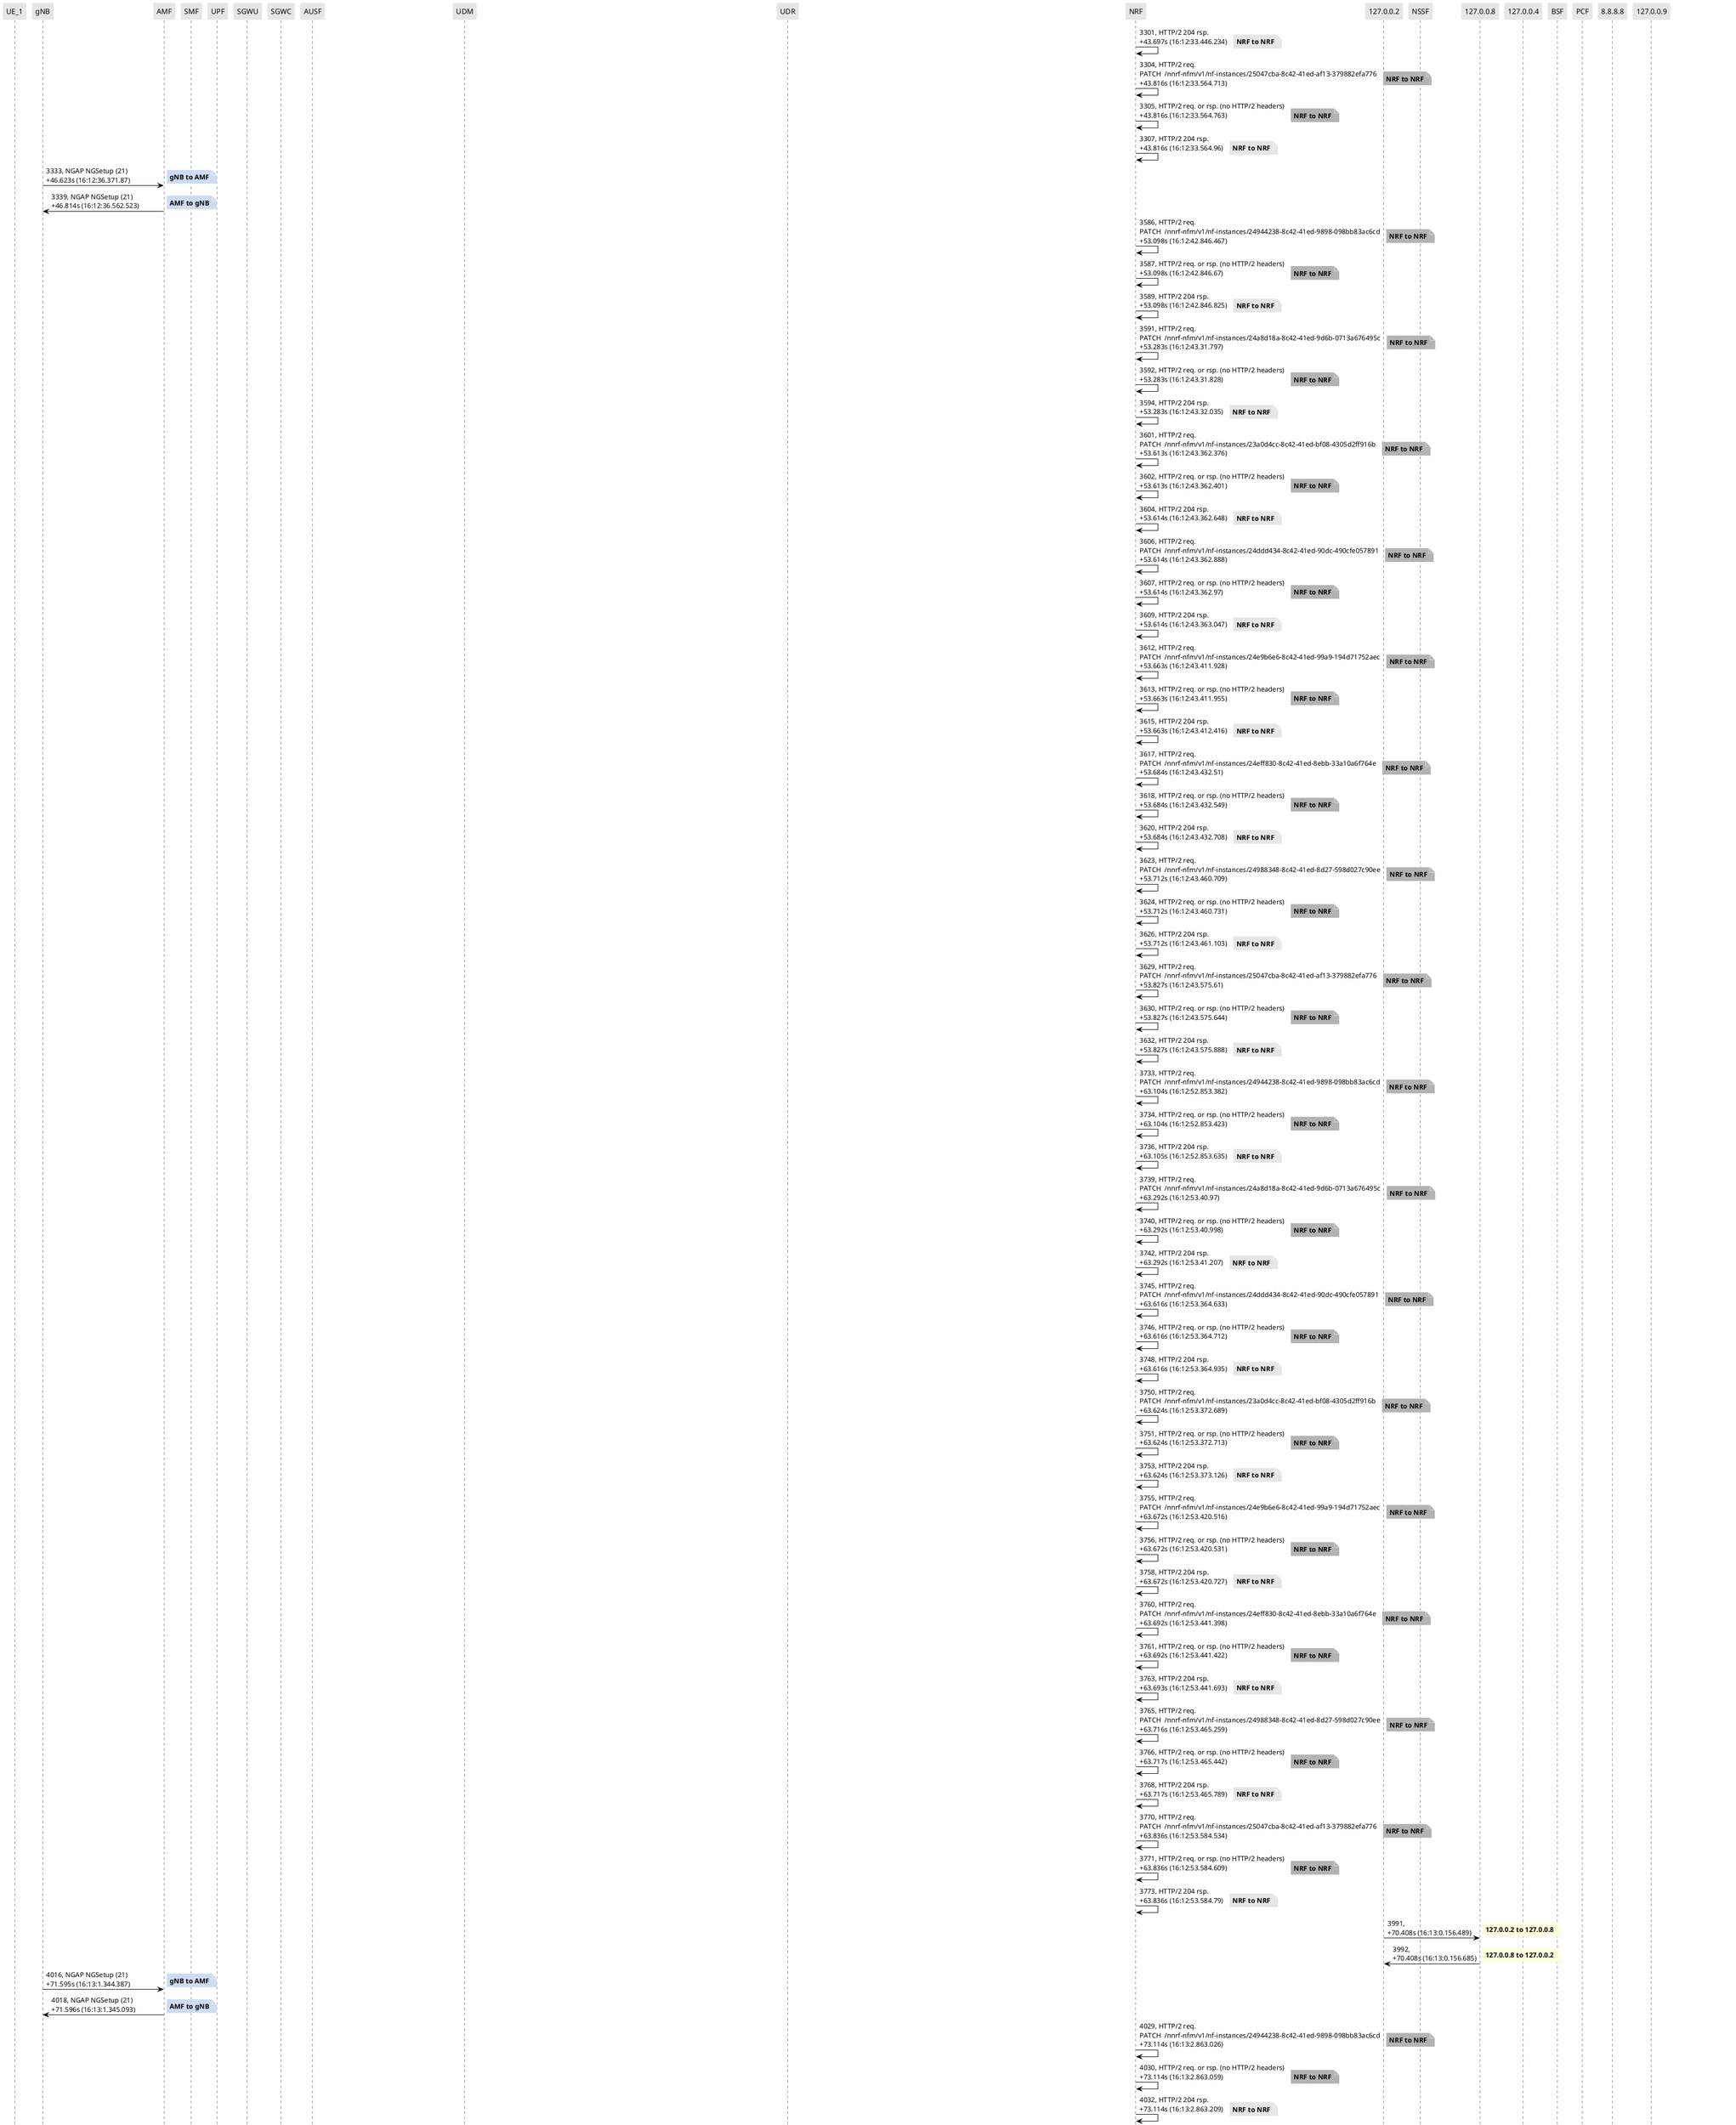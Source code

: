 @startuml
skinparam shadowing false
skinparam NoteBorderColor white
skinparam sequence {
    ArrowColor black
    LifeLineBorderColor black
    LifeLineBackgroundColor black
    ParticipantBorderColor white
    ParticipantBackgroundColor #e6e6e6
}
participant "UE_1"
participant "gNB"
participant "AMF"
participant "SMF"
participant "UPF"
participant "SGWU"
participant "SGWC"
participant "AUSF"
participant "UDM"
participant "UDR"
participant "NRF"
participant "127.0.0.2"
participant "NSSF"
participant "127.0.0.8"
participant "127.0.0.4"
participant "BSF"
participant "PCF"
participant "8.8.8.8"
participant "127.0.0.9"

"NRF" -> "NRF": 3301, HTTP/2 204 rsp.\n+43.697s (16:12:33.446.234)

note right #e6e6e6
**NRF to NRF**
end note

"NRF" -> "NRF": 3304, HTTP/2 req.\nPATCH  /nnrf-nfm/v1/nf-instances/25047cba-8c42-41ed-af13-379882efa776\n+43.816s (16:12:33.564.713)

note right #b3b3b3
**NRF to NRF**
end note

"NRF" -> "NRF": 3305, HTTP/2 req. or rsp. (no HTTP/2 headers)\n+43.816s (16:12:33.564.763)

note right #b3b3b3
**NRF to NRF**
end note

"NRF" -> "NRF": 3307, HTTP/2 204 rsp.\n+43.816s (16:12:33.564.96)

note right #e6e6e6
**NRF to NRF**
end note

"gNB" -> "AMF": 3333, NGAP NGSetup (21)\n+46.623s (16:12:36.371.87)

note right #CDDCF3
**gNB to AMF**
end note

"AMF" -> "gNB": 3339, NGAP NGSetup (21)\n+46.814s (16:12:36.562.523)

note right #CDDCF3
**AMF to gNB**
end note

"NRF" -> "NRF": 3586, HTTP/2 req.\nPATCH  /nnrf-nfm/v1/nf-instances/24944238-8c42-41ed-9898-098bb83ac6cd\n+53.098s (16:12:42.846.467)

note right #b3b3b3
**NRF to NRF**
end note

"NRF" -> "NRF": 3587, HTTP/2 req. or rsp. (no HTTP/2 headers)\n+53.098s (16:12:42.846.67)

note right #b3b3b3
**NRF to NRF**
end note

"NRF" -> "NRF": 3589, HTTP/2 204 rsp.\n+53.098s (16:12:42.846.825)

note right #e6e6e6
**NRF to NRF**
end note

"NRF" -> "NRF": 3591, HTTP/2 req.\nPATCH  /nnrf-nfm/v1/nf-instances/24a8d18a-8c42-41ed-9d6b-0713a676495c\n+53.283s (16:12:43.31.797)

note right #b3b3b3
**NRF to NRF**
end note

"NRF" -> "NRF": 3592, HTTP/2 req. or rsp. (no HTTP/2 headers)\n+53.283s (16:12:43.31.828)

note right #b3b3b3
**NRF to NRF**
end note

"NRF" -> "NRF": 3594, HTTP/2 204 rsp.\n+53.283s (16:12:43.32.035)

note right #e6e6e6
**NRF to NRF**
end note

"NRF" -> "NRF": 3601, HTTP/2 req.\nPATCH  /nnrf-nfm/v1/nf-instances/23a0d4cc-8c42-41ed-bf08-4305d2ff916b\n+53.613s (16:12:43.362.376)

note right #b3b3b3
**NRF to NRF**
end note

"NRF" -> "NRF": 3602, HTTP/2 req. or rsp. (no HTTP/2 headers)\n+53.613s (16:12:43.362.401)

note right #b3b3b3
**NRF to NRF**
end note

"NRF" -> "NRF": 3604, HTTP/2 204 rsp.\n+53.614s (16:12:43.362.648)

note right #e6e6e6
**NRF to NRF**
end note

"NRF" -> "NRF": 3606, HTTP/2 req.\nPATCH  /nnrf-nfm/v1/nf-instances/24ddd434-8c42-41ed-90dc-490cfe057891\n+53.614s (16:12:43.362.888)

note right #b3b3b3
**NRF to NRF**
end note

"NRF" -> "NRF": 3607, HTTP/2 req. or rsp. (no HTTP/2 headers)\n+53.614s (16:12:43.362.97)

note right #b3b3b3
**NRF to NRF**
end note

"NRF" -> "NRF": 3609, HTTP/2 204 rsp.\n+53.614s (16:12:43.363.047)

note right #e6e6e6
**NRF to NRF**
end note

"NRF" -> "NRF": 3612, HTTP/2 req.\nPATCH  /nnrf-nfm/v1/nf-instances/24e9b6e6-8c42-41ed-99a9-194d71752aec\n+53.663s (16:12:43.411.928)

note right #b3b3b3
**NRF to NRF**
end note

"NRF" -> "NRF": 3613, HTTP/2 req. or rsp. (no HTTP/2 headers)\n+53.663s (16:12:43.411.955)

note right #b3b3b3
**NRF to NRF**
end note

"NRF" -> "NRF": 3615, HTTP/2 204 rsp.\n+53.663s (16:12:43.412.416)

note right #e6e6e6
**NRF to NRF**
end note

"NRF" -> "NRF": 3617, HTTP/2 req.\nPATCH  /nnrf-nfm/v1/nf-instances/24eff830-8c42-41ed-8ebb-33a10a6f764e\n+53.684s (16:12:43.432.51)

note right #b3b3b3
**NRF to NRF**
end note

"NRF" -> "NRF": 3618, HTTP/2 req. or rsp. (no HTTP/2 headers)\n+53.684s (16:12:43.432.549)

note right #b3b3b3
**NRF to NRF**
end note

"NRF" -> "NRF": 3620, HTTP/2 204 rsp.\n+53.684s (16:12:43.432.708)

note right #e6e6e6
**NRF to NRF**
end note

"NRF" -> "NRF": 3623, HTTP/2 req.\nPATCH  /nnrf-nfm/v1/nf-instances/24988348-8c42-41ed-8d27-598d027c90ee\n+53.712s (16:12:43.460.709)

note right #b3b3b3
**NRF to NRF**
end note

"NRF" -> "NRF": 3624, HTTP/2 req. or rsp. (no HTTP/2 headers)\n+53.712s (16:12:43.460.731)

note right #b3b3b3
**NRF to NRF**
end note

"NRF" -> "NRF": 3626, HTTP/2 204 rsp.\n+53.712s (16:12:43.461.103)

note right #e6e6e6
**NRF to NRF**
end note

"NRF" -> "NRF": 3629, HTTP/2 req.\nPATCH  /nnrf-nfm/v1/nf-instances/25047cba-8c42-41ed-af13-379882efa776\n+53.827s (16:12:43.575.61)

note right #b3b3b3
**NRF to NRF**
end note

"NRF" -> "NRF": 3630, HTTP/2 req. or rsp. (no HTTP/2 headers)\n+53.827s (16:12:43.575.644)

note right #b3b3b3
**NRF to NRF**
end note

"NRF" -> "NRF": 3632, HTTP/2 204 rsp.\n+53.827s (16:12:43.575.888)

note right #e6e6e6
**NRF to NRF**
end note

"NRF" -> "NRF": 3733, HTTP/2 req.\nPATCH  /nnrf-nfm/v1/nf-instances/24944238-8c42-41ed-9898-098bb83ac6cd\n+63.104s (16:12:52.853.382)

note right #b3b3b3
**NRF to NRF**
end note

"NRF" -> "NRF": 3734, HTTP/2 req. or rsp. (no HTTP/2 headers)\n+63.104s (16:12:52.853.423)

note right #b3b3b3
**NRF to NRF**
end note

"NRF" -> "NRF": 3736, HTTP/2 204 rsp.\n+63.105s (16:12:52.853.635)

note right #e6e6e6
**NRF to NRF**
end note

"NRF" -> "NRF": 3739, HTTP/2 req.\nPATCH  /nnrf-nfm/v1/nf-instances/24a8d18a-8c42-41ed-9d6b-0713a676495c\n+63.292s (16:12:53.40.97)

note right #b3b3b3
**NRF to NRF**
end note

"NRF" -> "NRF": 3740, HTTP/2 req. or rsp. (no HTTP/2 headers)\n+63.292s (16:12:53.40.998)

note right #b3b3b3
**NRF to NRF**
end note

"NRF" -> "NRF": 3742, HTTP/2 204 rsp.\n+63.292s (16:12:53.41.207)

note right #e6e6e6
**NRF to NRF**
end note

"NRF" -> "NRF": 3745, HTTP/2 req.\nPATCH  /nnrf-nfm/v1/nf-instances/24ddd434-8c42-41ed-90dc-490cfe057891\n+63.616s (16:12:53.364.633)

note right #b3b3b3
**NRF to NRF**
end note

"NRF" -> "NRF": 3746, HTTP/2 req. or rsp. (no HTTP/2 headers)\n+63.616s (16:12:53.364.712)

note right #b3b3b3
**NRF to NRF**
end note

"NRF" -> "NRF": 3748, HTTP/2 204 rsp.\n+63.616s (16:12:53.364.935)

note right #e6e6e6
**NRF to NRF**
end note

"NRF" -> "NRF": 3750, HTTP/2 req.\nPATCH  /nnrf-nfm/v1/nf-instances/23a0d4cc-8c42-41ed-bf08-4305d2ff916b\n+63.624s (16:12:53.372.689)

note right #b3b3b3
**NRF to NRF**
end note

"NRF" -> "NRF": 3751, HTTP/2 req. or rsp. (no HTTP/2 headers)\n+63.624s (16:12:53.372.713)

note right #b3b3b3
**NRF to NRF**
end note

"NRF" -> "NRF": 3753, HTTP/2 204 rsp.\n+63.624s (16:12:53.373.126)

note right #e6e6e6
**NRF to NRF**
end note

"NRF" -> "NRF": 3755, HTTP/2 req.\nPATCH  /nnrf-nfm/v1/nf-instances/24e9b6e6-8c42-41ed-99a9-194d71752aec\n+63.672s (16:12:53.420.516)

note right #b3b3b3
**NRF to NRF**
end note

"NRF" -> "NRF": 3756, HTTP/2 req. or rsp. (no HTTP/2 headers)\n+63.672s (16:12:53.420.531)

note right #b3b3b3
**NRF to NRF**
end note

"NRF" -> "NRF": 3758, HTTP/2 204 rsp.\n+63.672s (16:12:53.420.727)

note right #e6e6e6
**NRF to NRF**
end note

"NRF" -> "NRF": 3760, HTTP/2 req.\nPATCH  /nnrf-nfm/v1/nf-instances/24eff830-8c42-41ed-8ebb-33a10a6f764e\n+63.692s (16:12:53.441.398)

note right #b3b3b3
**NRF to NRF**
end note

"NRF" -> "NRF": 3761, HTTP/2 req. or rsp. (no HTTP/2 headers)\n+63.692s (16:12:53.441.422)

note right #b3b3b3
**NRF to NRF**
end note

"NRF" -> "NRF": 3763, HTTP/2 204 rsp.\n+63.693s (16:12:53.441.693)

note right #e6e6e6
**NRF to NRF**
end note

"NRF" -> "NRF": 3765, HTTP/2 req.\nPATCH  /nnrf-nfm/v1/nf-instances/24988348-8c42-41ed-8d27-598d027c90ee\n+63.716s (16:12:53.465.259)

note right #b3b3b3
**NRF to NRF**
end note

"NRF" -> "NRF": 3766, HTTP/2 req. or rsp. (no HTTP/2 headers)\n+63.717s (16:12:53.465.442)

note right #b3b3b3
**NRF to NRF**
end note

"NRF" -> "NRF": 3768, HTTP/2 204 rsp.\n+63.717s (16:12:53.465.789)

note right #e6e6e6
**NRF to NRF**
end note

"NRF" -> "NRF": 3770, HTTP/2 req.\nPATCH  /nnrf-nfm/v1/nf-instances/25047cba-8c42-41ed-af13-379882efa776\n+63.836s (16:12:53.584.534)

note right #b3b3b3
**NRF to NRF**
end note

"NRF" -> "NRF": 3771, HTTP/2 req. or rsp. (no HTTP/2 headers)\n+63.836s (16:12:53.584.609)

note right #b3b3b3
**NRF to NRF**
end note

"NRF" -> "NRF": 3773, HTTP/2 204 rsp.\n+63.836s (16:12:53.584.79)

note right #e6e6e6
**NRF to NRF**
end note

"127.0.0.2" -> "127.0.0.8": 3991, \n+70.408s (16:13:0.156.489)

note right
**127.0.0.2 to 127.0.0.8**
end note

"127.0.0.8" -> "127.0.0.2": 3992, \n+70.408s (16:13:0.156.685)

note right
**127.0.0.8 to 127.0.0.2**
end note

"gNB" -> "AMF": 4016, NGAP NGSetup (21)\n+71.595s (16:13:1.344.387)

note right #CDDCF3
**gNB to AMF**
end note

"AMF" -> "gNB": 4018, NGAP NGSetup (21)\n+71.596s (16:13:1.345.093)

note right #CDDCF3
**AMF to gNB**
end note

"NRF" -> "NRF": 4029, HTTP/2 req.\nPATCH  /nnrf-nfm/v1/nf-instances/24944238-8c42-41ed-9898-098bb83ac6cd\n+73.114s (16:13:2.863.026)

note right #b3b3b3
**NRF to NRF**
end note

"NRF" -> "NRF": 4030, HTTP/2 req. or rsp. (no HTTP/2 headers)\n+73.114s (16:13:2.863.059)

note right #b3b3b3
**NRF to NRF**
end note

"NRF" -> "NRF": 4032, HTTP/2 204 rsp.\n+73.114s (16:13:2.863.209)

note right #e6e6e6
**NRF to NRF**
end note

"NRF" -> "NRF": 4034, HTTP/2 req.\nPATCH  /nnrf-nfm/v1/nf-instances/24a8d18a-8c42-41ed-9d6b-0713a676495c\n+73.300s (16:13:3.48.73)

note right #b3b3b3
**NRF to NRF**
end note

"NRF" -> "NRF": 4035, HTTP/2 req. or rsp. (no HTTP/2 headers)\n+73.300s (16:13:3.48.761)

note right #b3b3b3
**NRF to NRF**
end note

"NRF" -> "NRF": 4037, HTTP/2 204 rsp.\n+73.300s (16:13:3.48.904)

note right #e6e6e6
**NRF to NRF**
end note

"NRF" -> "NRF": 4040, HTTP/2 req.\nPATCH  /nnrf-nfm/v1/nf-instances/24ddd434-8c42-41ed-90dc-490cfe057891\n+73.624s (16:13:3.372.923)

note right #b3b3b3
**NRF to NRF**
end note

"NRF" -> "NRF": 4041, HTTP/2 req. or rsp. (no HTTP/2 headers)\n+73.624s (16:13:3.372.955)

note right #b3b3b3
**NRF to NRF**
end note

"NRF" -> "NRF": 4043, HTTP/2 204 rsp.\n+73.624s (16:13:3.373.087)

note right #e6e6e6
**NRF to NRF**
end note

"NRF" -> "NRF": 4045, HTTP/2 req.\nPATCH  /nnrf-nfm/v1/nf-instances/23a0d4cc-8c42-41ed-bf08-4305d2ff916b\n+73.626s (16:13:3.375.35)

note right #b3b3b3
**NRF to NRF**
end note

"NRF" -> "NRF": 4046, HTTP/2 req. or rsp. (no HTTP/2 headers)\n+73.626s (16:13:3.375.384)

note right #b3b3b3
**NRF to NRF**
end note

"NRF" -> "NRF": 4048, HTTP/2 204 rsp.\n+73.627s (16:13:3.375.518)

note right #e6e6e6
**NRF to NRF**
end note

"NRF" -> "NRF": 4050, HTTP/2 req.\nPATCH  /nnrf-nfm/v1/nf-instances/24e9b6e6-8c42-41ed-99a9-194d71752aec\n+73.679s (16:13:3.428.417)

note right #b3b3b3
**NRF to NRF**
end note

"NRF" -> "NRF": 4051, HTTP/2 req. or rsp. (no HTTP/2 headers)\n+73.680s (16:13:3.428.45)

note right #b3b3b3
**NRF to NRF**
end note

"NRF" -> "NRF": 4053, HTTP/2 204 rsp.\n+73.680s (16:13:3.428.583)

note right #e6e6e6
**NRF to NRF**
end note

"NRF" -> "NRF": 4055, HTTP/2 req.\nPATCH  /nnrf-nfm/v1/nf-instances/24eff830-8c42-41ed-8ebb-33a10a6f764e\n+73.700s (16:13:3.448.74)

note right #b3b3b3
**NRF to NRF**
end note

"NRF" -> "NRF": 4056, HTTP/2 req. or rsp. (no HTTP/2 headers)\n+73.700s (16:13:3.448.796)

note right #b3b3b3
**NRF to NRF**
end note

"NRF" -> "NRF": 4058, HTTP/2 204 rsp.\n+73.700s (16:13:3.449.086)

note right #e6e6e6
**NRF to NRF**
end note

"NRF" -> "NRF": 4061, HTTP/2 req.\nPATCH  /nnrf-nfm/v1/nf-instances/24988348-8c42-41ed-8d27-598d027c90ee\n+73.720s (16:13:3.468.822)

note right #b3b3b3
**NRF to NRF**
end note

"NRF" -> "NRF": 4062, HTTP/2 req. or rsp. (no HTTP/2 headers)\n+73.720s (16:13:3.468.892)

note right #b3b3b3
**NRF to NRF**
end note

"NRF" -> "NRF": 4064, HTTP/2 204 rsp.\n+73.720s (16:13:3.469.024)

note right #e6e6e6
**NRF to NRF**
end note

"127.0.0.9" -> "127.0.0.4": 4066, \n+73.784s (16:13:3.532.889)

note right
**127.0.0.9 to 127.0.0.4**
end note

"127.0.0.4" -> "127.0.0.9": 4067, \n+73.784s (16:13:3.533.135)

note right
**127.0.0.4 to 127.0.0.9**
end note

"NRF" -> "NRF": 4068, HTTP/2 req.\nPATCH  /nnrf-nfm/v1/nf-instances/25047cba-8c42-41ed-af13-379882efa776\n+73.845s (16:13:3.593.49)

note right #b3b3b3
**NRF to NRF**
end note

"NRF" -> "NRF": 4069, HTTP/2 req. or rsp. (no HTTP/2 headers)\n+73.845s (16:13:3.593.524)

note right #b3b3b3
**NRF to NRF**
end note

"NRF" -> "NRF": 4071, HTTP/2 204 rsp.\n+73.845s (16:13:3.593.733)

note right #e6e6e6
**NRF to NRF**
end note

"gNB" -> "AMF": 4102, NGAP InitialUEMessage (15),\nNAS Registration request (0x41)\n+77.824s (16:13:7.572.706)

note right #285AA4
**gNB to AMF**
end note

"NRF" -> "NRF": 4103, HTTP/2 req.\nGET  /nnrf-disc/v1/nf-instances\n+77.848s (16:13:7.596.541)

note right #b3b3b3
**NRF to NRF**
end note

"NRF" -> "NRF": 4104, HTTP/2 200 rsp.\n+77.865s (16:13:7.614.159)

note right #e6e6e6
**NRF to NRF**
end note

"NRF" -> "NRF": 4106, HTTP/2 req. or rsp. (no HTTP/2 headers)\n+77.865s (16:13:7.614.238)

note right #b3b3b3
**NRF to NRF**
end note

"AUSF" -> "AUSF": 4117, HTTP/2 req.\nPOST  /nausf-auth/v1/ue-authentications\n+77.873s (16:13:7.621.765)

note right #b3b3b3
**AUSF to AUSF**
end note

"AUSF" -> "AUSF": 4119, HTTP/2 req. or rsp. (no HTTP/2 headers)\n+77.873s (16:13:7.621.789)

note right #b3b3b3
**AUSF to AUSF**
end note

"NRF" -> "NRF": 4124, HTTP/2 req.\nGET  /nnrf-disc/v1/nf-instances\n+77.885s (16:13:7.633.465)

note right #b3b3b3
**NRF to NRF**
end note

"NRF" -> "NRF": 4125, HTTP/2 200 rsp.\n+77.885s (16:13:7.634.06)

note right #e6e6e6
**NRF to NRF**
end note

"NRF" -> "NRF": 4127, HTTP/2 req. or rsp. (no HTTP/2 headers)\n+77.885s (16:13:7.634.151)

note right #b3b3b3
**NRF to NRF**
end note

"UDM" -> "UDM": 4141, HTTP/2 req.\nPOST  /nudm-ueau/v1/suci-0-901-70-0000-0-0-0000000001/security-information/generate-auth-data\n+77.935s (16:13:7.683.857)

note right #b3b3b3
**UDM to UDM**
end note

"UDM" -> "UDM": 4145, HTTP/2 req. or rsp. (no HTTP/2 headers)\n+77.937s (16:13:7.686.201)

note right #b3b3b3
**UDM to UDM**
end note

"NRF" -> "NRF": 4147, HTTP/2 req.\nGET  /nnrf-disc/v1/nf-instances\n+77.942s (16:13:7.690.522)

note right #b3b3b3
**NRF to NRF**
end note

"NRF" -> "NRF": 4148, HTTP/2 200 rsp.\n+77.942s (16:13:7.690.699)

note right #e6e6e6
**NRF to NRF**
end note

"NRF" -> "NRF": 4150, HTTP/2 req. or rsp. (no HTTP/2 headers)\n+77.942s (16:13:7.690.732)

note right #b3b3b3
**NRF to NRF**
end note

"UDR" -> "UDR": 4163, HTTP/2 req.\nGET  /nudr-dr/v1/subscription-data/imsi-901700000000001/authentication-data/authentication-subscription\n+77.960s (16:13:7.708.87)

note right #b3b3b3
**UDR to UDR**
end note

"UDR" -> "UDR": 4175, HTTP/2 200 rsp.\n+78.041s (16:13:7.790.341)

note right #e6e6e6
**UDR to UDR**
end note

@enduml
